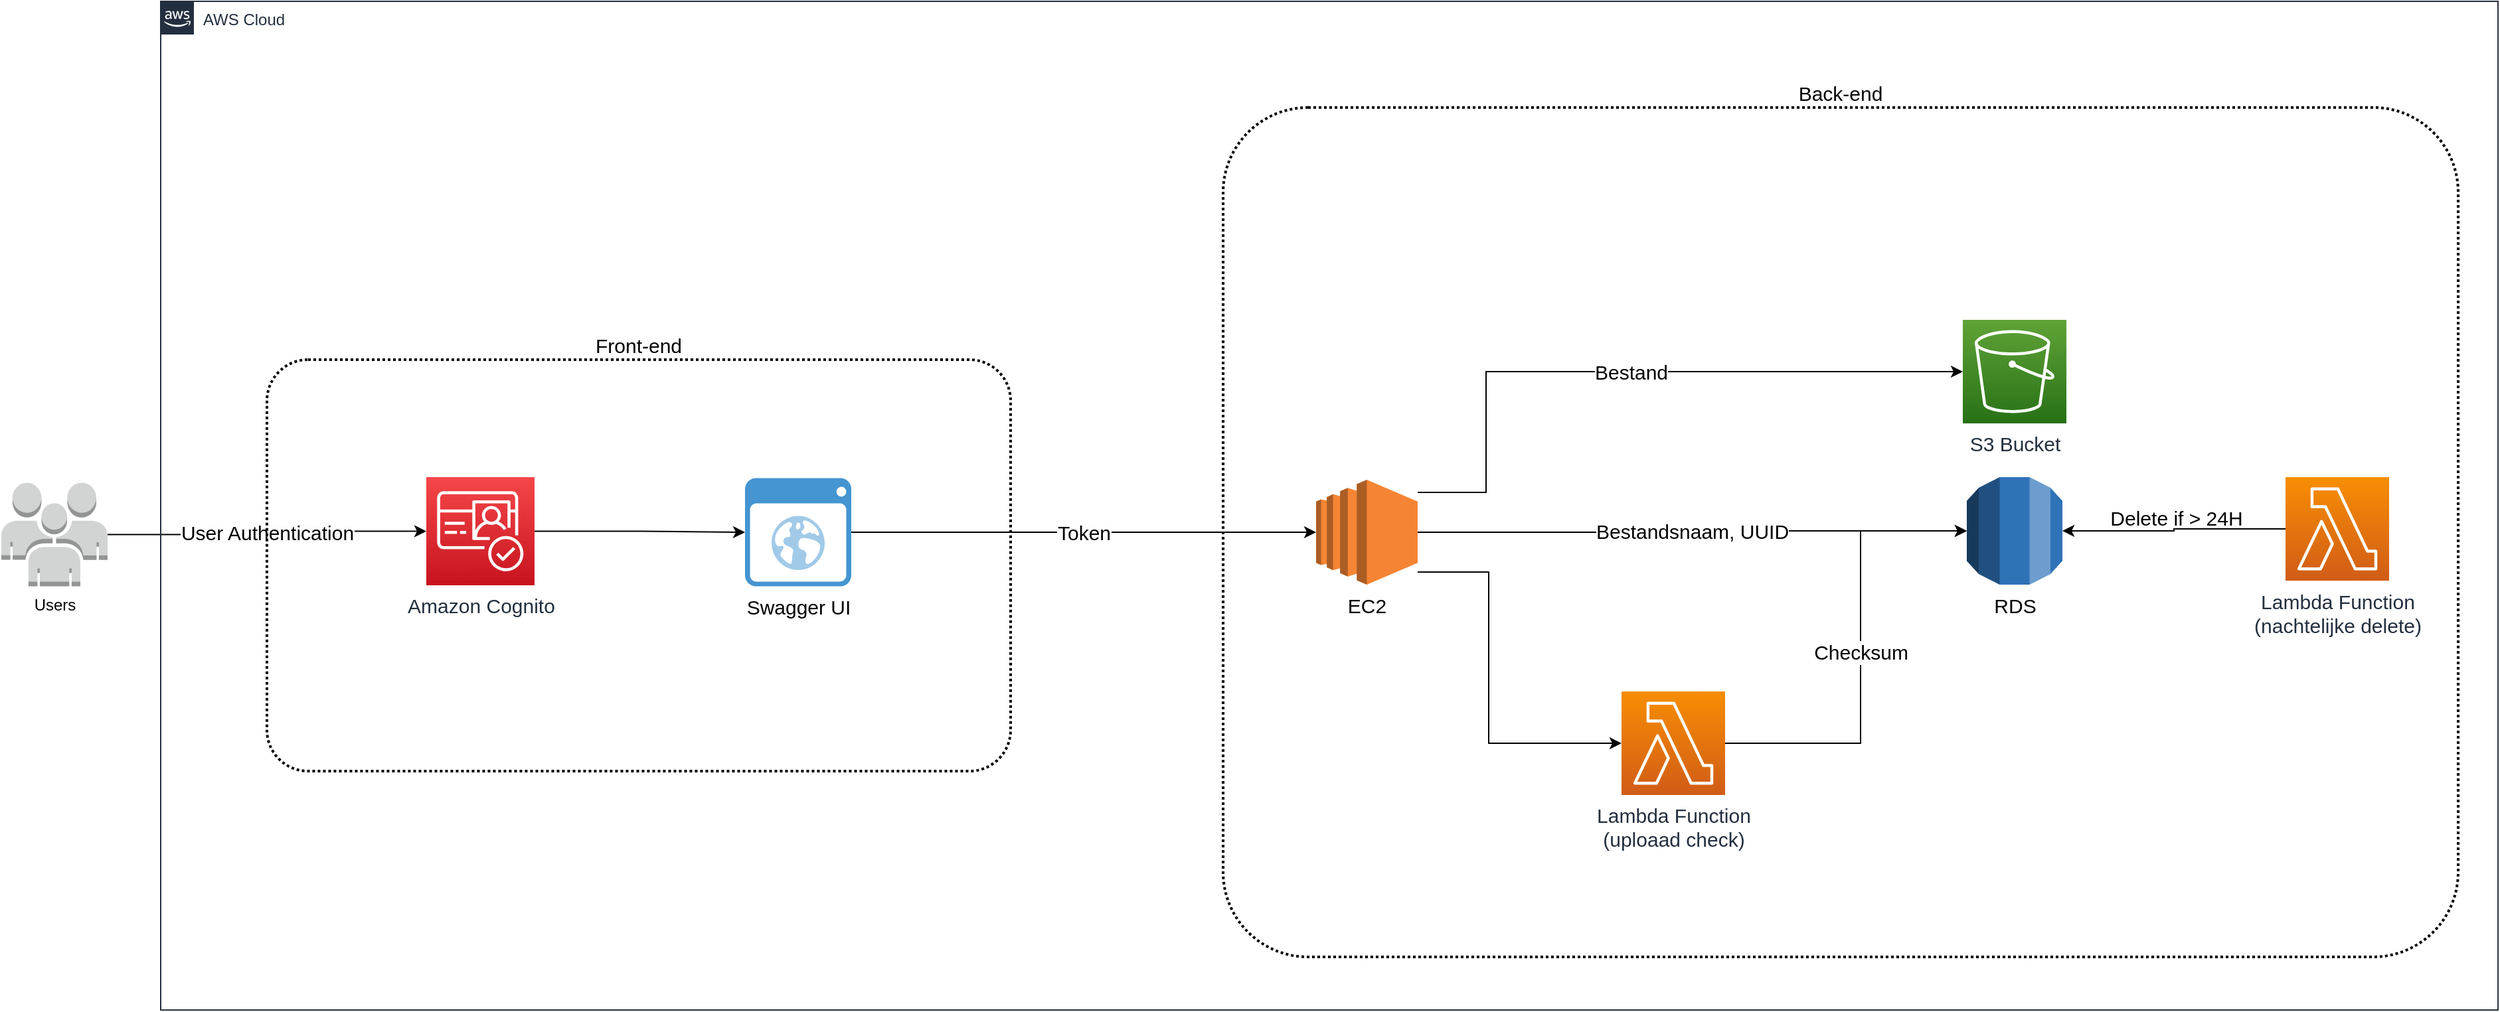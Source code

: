 <mxfile version="15.4.0" type="device"><diagram id="Ht1M8jgEwFfnCIfOTk4-" name="Page-1"><mxGraphModel dx="2107" dy="973" grid="1" gridSize="10" guides="1" tooltips="1" connect="1" arrows="1" fold="1" page="1" pageScale="1" pageWidth="1169" pageHeight="827" math="0" shadow="0"><root><mxCell id="0"/><mxCell id="1" parent="0"/><mxCell id="9-36d_1q0up2trK1Ym7z-14" value="User Authentication" style="edgeStyle=orthogonalEdgeStyle;rounded=0;orthogonalLoop=1;jettySize=auto;html=1;exitX=1;exitY=0.5;exitDx=0;exitDy=0;exitPerimeter=0;fontSize=15;" parent="1" source="9-36d_1q0up2trK1Ym7z-2" target="9-36d_1q0up2trK1Ym7z-13" edge="1"><mxGeometry relative="1" as="geometry"/></mxCell><mxCell id="9-36d_1q0up2trK1Ym7z-2" value="Users" style="outlineConnect=0;dashed=0;verticalLabelPosition=bottom;verticalAlign=top;align=center;html=1;shape=mxgraph.aws3.users;fillColor=#D2D3D3;gradientColor=none;" parent="1" vertex="1"><mxGeometry y="402.75" width="80" height="78" as="geometry"/></mxCell><mxCell id="9-36d_1q0up2trK1Ym7z-9" value="AWS Cloud" style="points=[[0,0],[0.25,0],[0.5,0],[0.75,0],[1,0],[1,0.25],[1,0.5],[1,0.75],[1,1],[0.75,1],[0.5,1],[0.25,1],[0,1],[0,0.75],[0,0.5],[0,0.25]];outlineConnect=0;gradientColor=none;html=1;whiteSpace=wrap;fontSize=12;fontStyle=0;shape=mxgraph.aws4.group;grIcon=mxgraph.aws4.group_aws_cloud_alt;strokeColor=#232F3E;fillColor=none;verticalAlign=top;align=left;spacingLeft=30;fontColor=#232F3E;dashed=0;" parent="1" vertex="1"><mxGeometry x="120" y="40" width="1760" height="760" as="geometry"/></mxCell><mxCell id="9-36d_1q0up2trK1Ym7z-11" value="Front-end" style="rounded=1;arcSize=10;dashed=1;fillColor=none;gradientColor=none;dashPattern=1 1;strokeWidth=2;fontSize=15;align=center;labelPosition=center;verticalLabelPosition=top;verticalAlign=bottom;" parent="1" vertex="1"><mxGeometry x="200" y="310" width="560" height="310" as="geometry"/></mxCell><mxCell id="BUkC6G9Ewzr8UuymRlbz-5" style="edgeStyle=orthogonalEdgeStyle;rounded=0;orthogonalLoop=1;jettySize=auto;html=1;" parent="1" source="9-36d_1q0up2trK1Ym7z-13" target="BUkC6G9Ewzr8UuymRlbz-1" edge="1"><mxGeometry relative="1" as="geometry"/></mxCell><mxCell id="9-36d_1q0up2trK1Ym7z-13" value="Amazon Cognito" style="sketch=0;points=[[0,0,0],[0.25,0,0],[0.5,0,0],[0.75,0,0],[1,0,0],[0,1,0],[0.25,1,0],[0.5,1,0],[0.75,1,0],[1,1,0],[0,0.25,0],[0,0.5,0],[0,0.75,0],[1,0.25,0],[1,0.5,0],[1,0.75,0]];outlineConnect=0;fontColor=#232F3E;gradientColor=#F54749;gradientDirection=north;fillColor=#C7131F;strokeColor=#ffffff;dashed=0;verticalLabelPosition=bottom;verticalAlign=top;align=center;html=1;fontSize=15;fontStyle=0;aspect=fixed;shape=mxgraph.aws4.resourceIcon;resIcon=mxgraph.aws4.cognito;" parent="1" vertex="1"><mxGeometry x="320" y="398.5" width="81.5" height="81.5" as="geometry"/></mxCell><mxCell id="9-36d_1q0up2trK1Ym7z-19" value="Back-end&#10;" style="rounded=1;arcSize=10;dashed=1;fillColor=none;gradientColor=none;dashPattern=1 1;strokeWidth=2;fontSize=15;align=center;labelPosition=center;verticalLabelPosition=top;verticalAlign=bottom;spacing=-16;" parent="1" vertex="1"><mxGeometry x="920" y="120" width="930" height="640" as="geometry"/></mxCell><mxCell id="9-36d_1q0up2trK1Ym7z-25" value="Bestand" style="edgeStyle=orthogonalEdgeStyle;rounded=0;orthogonalLoop=1;jettySize=auto;html=1;entryX=0;entryY=0.5;entryDx=0;entryDy=0;entryPerimeter=0;fontSize=15;" parent="1" source="9-36d_1q0up2trK1Ym7z-20" target="9-36d_1q0up2trK1Ym7z-24" edge="1"><mxGeometry relative="1" as="geometry"><Array as="points"><mxPoint x="1118" y="410"/><mxPoint x="1118" y="319"/></Array></mxGeometry></mxCell><mxCell id="9-36d_1q0up2trK1Ym7z-27" style="edgeStyle=orthogonalEdgeStyle;rounded=0;orthogonalLoop=1;jettySize=auto;html=1;fontSize=15;entryX=0;entryY=0.5;entryDx=0;entryDy=0;entryPerimeter=0;" parent="1" source="9-36d_1q0up2trK1Ym7z-20" target="9-36d_1q0up2trK1Ym7z-28" edge="1"><mxGeometry relative="1" as="geometry"><mxPoint x="1210.0" y="319.5" as="targetPoint"/><Array as="points"><mxPoint x="1120" y="470"/><mxPoint x="1120" y="599"/></Array></mxGeometry></mxCell><mxCell id="9-36d_1q0up2trK1Ym7z-31" value="Bestandsnaam, UUID" style="edgeStyle=orthogonalEdgeStyle;rounded=0;orthogonalLoop=1;jettySize=auto;html=1;exitX=1;exitY=0.5;exitDx=0;exitDy=0;exitPerimeter=0;fontSize=15;" parent="1" source="9-36d_1q0up2trK1Ym7z-20" target="9-36d_1q0up2trK1Ym7z-29" edge="1"><mxGeometry relative="1" as="geometry"/></mxCell><mxCell id="9-36d_1q0up2trK1Ym7z-20" value="EC2" style="outlineConnect=0;dashed=0;verticalLabelPosition=bottom;verticalAlign=top;align=center;html=1;shape=mxgraph.aws3.ec2;fillColor=#F58534;gradientColor=none;fontSize=15;" parent="1" vertex="1"><mxGeometry x="990" y="400.5" width="76.5" height="79" as="geometry"/></mxCell><mxCell id="9-36d_1q0up2trK1Ym7z-24" value="S3 Bucket" style="sketch=0;points=[[0,0,0],[0.25,0,0],[0.5,0,0],[0.75,0,0],[1,0,0],[0,1,0],[0.25,1,0],[0.5,1,0],[0.75,1,0],[1,1,0],[0,0.25,0],[0,0.5,0],[0,0.75,0],[1,0.25,0],[1,0.5,0],[1,0.75,0]];outlineConnect=0;fontColor=#232F3E;gradientColor=#60A337;gradientDirection=north;fillColor=#277116;strokeColor=#ffffff;dashed=0;verticalLabelPosition=bottom;verticalAlign=top;align=center;html=1;fontSize=15;fontStyle=0;aspect=fixed;shape=mxgraph.aws4.resourceIcon;resIcon=mxgraph.aws4.s3;" parent="1" vertex="1"><mxGeometry x="1477" y="280" width="78" height="78" as="geometry"/></mxCell><mxCell id="9-36d_1q0up2trK1Ym7z-30" value="Checksum" style="edgeStyle=orthogonalEdgeStyle;rounded=0;orthogonalLoop=1;jettySize=auto;html=1;entryX=0;entryY=0.5;entryDx=0;entryDy=0;entryPerimeter=0;fontSize=15;" parent="1" source="9-36d_1q0up2trK1Ym7z-28" target="9-36d_1q0up2trK1Ym7z-29" edge="1"><mxGeometry relative="1" as="geometry"><Array as="points"><mxPoint x="1400" y="599"/><mxPoint x="1400" y="439"/></Array></mxGeometry></mxCell><mxCell id="9-36d_1q0up2trK1Ym7z-28" value="Lambda Function&lt;br&gt;(uploaad check)" style="sketch=0;points=[[0,0,0],[0.25,0,0],[0.5,0,0],[0.75,0,0],[1,0,0],[0,1,0],[0.25,1,0],[0.5,1,0],[0.75,1,0],[1,1,0],[0,0.25,0],[0,0.5,0],[0,0.75,0],[1,0.25,0],[1,0.5,0],[1,0.75,0]];outlineConnect=0;fontColor=#232F3E;gradientColor=#F78E04;gradientDirection=north;fillColor=#D05C17;strokeColor=#ffffff;dashed=0;verticalLabelPosition=bottom;verticalAlign=top;align=center;html=1;fontSize=15;fontStyle=0;aspect=fixed;shape=mxgraph.aws4.resourceIcon;resIcon=mxgraph.aws4.lambda;" parent="1" vertex="1"><mxGeometry x="1220" y="560" width="78" height="78" as="geometry"/></mxCell><mxCell id="9-36d_1q0up2trK1Ym7z-29" value="RDS" style="outlineConnect=0;dashed=0;verticalLabelPosition=bottom;verticalAlign=top;align=center;html=1;shape=mxgraph.aws3.rds;fillColor=#2E73B8;gradientColor=none;fontSize=15;" parent="1" vertex="1"><mxGeometry x="1480" y="398.5" width="72" height="81" as="geometry"/></mxCell><mxCell id="7Kn0tlDoVwBTp5pC0gTY-1" style="edgeStyle=orthogonalEdgeStyle;rounded=0;orthogonalLoop=1;jettySize=auto;html=1;" parent="1" source="9-36d_1q0up2trK1Ym7z-32" target="9-36d_1q0up2trK1Ym7z-29" edge="1"><mxGeometry relative="1" as="geometry"/></mxCell><mxCell id="9-36d_1q0up2trK1Ym7z-32" value="&lt;span style=&quot;font-size: 15px&quot;&gt;Lambda Function&lt;br&gt;(nachtelijke delete)&lt;br&gt;&lt;/span&gt;" style="sketch=0;points=[[0,0,0],[0.25,0,0],[0.5,0,0],[0.75,0,0],[1,0,0],[0,1,0],[0.25,1,0],[0.5,1,0],[0.75,1,0],[1,1,0],[0,0.25,0],[0,0.5,0],[0,0.75,0],[1,0.25,0],[1,0.5,0],[1,0.75,0]];outlineConnect=0;fontColor=#232F3E;gradientColor=#F78E04;gradientDirection=north;fillColor=#D05C17;strokeColor=#ffffff;dashed=0;verticalLabelPosition=bottom;verticalAlign=top;align=center;html=1;fontSize=12;fontStyle=0;aspect=fixed;shape=mxgraph.aws4.resourceIcon;resIcon=mxgraph.aws4.lambda;" parent="1" vertex="1"><mxGeometry x="1720" y="398.5" width="78" height="78" as="geometry"/></mxCell><mxCell id="9-36d_1q0up2trK1Ym7z-37" value="Delete if &amp;gt; 24H" style="text;html=1;strokeColor=none;fillColor=none;align=center;verticalAlign=middle;whiteSpace=wrap;rounded=0;fontSize=15;" parent="1" vertex="1"><mxGeometry x="1580" y="414" width="116" height="30" as="geometry"/></mxCell><mxCell id="BUkC6G9Ewzr8UuymRlbz-6" value="Token" style="edgeStyle=orthogonalEdgeStyle;rounded=0;orthogonalLoop=1;jettySize=auto;html=1;fontSize=15;" parent="1" source="BUkC6G9Ewzr8UuymRlbz-1" target="9-36d_1q0up2trK1Ym7z-20" edge="1"><mxGeometry relative="1" as="geometry"/></mxCell><mxCell id="BUkC6G9Ewzr8UuymRlbz-1" value="Swagger UI" style="shadow=0;dashed=0;html=1;strokeColor=none;fillColor=#4495D1;labelPosition=center;verticalLabelPosition=bottom;verticalAlign=top;align=center;outlineConnect=0;shape=mxgraph.veeam.2d.web_ui;fontSize=15;" parent="1" vertex="1"><mxGeometry x="560" y="399.25" width="80" height="81.5" as="geometry"/></mxCell></root></mxGraphModel></diagram></mxfile>